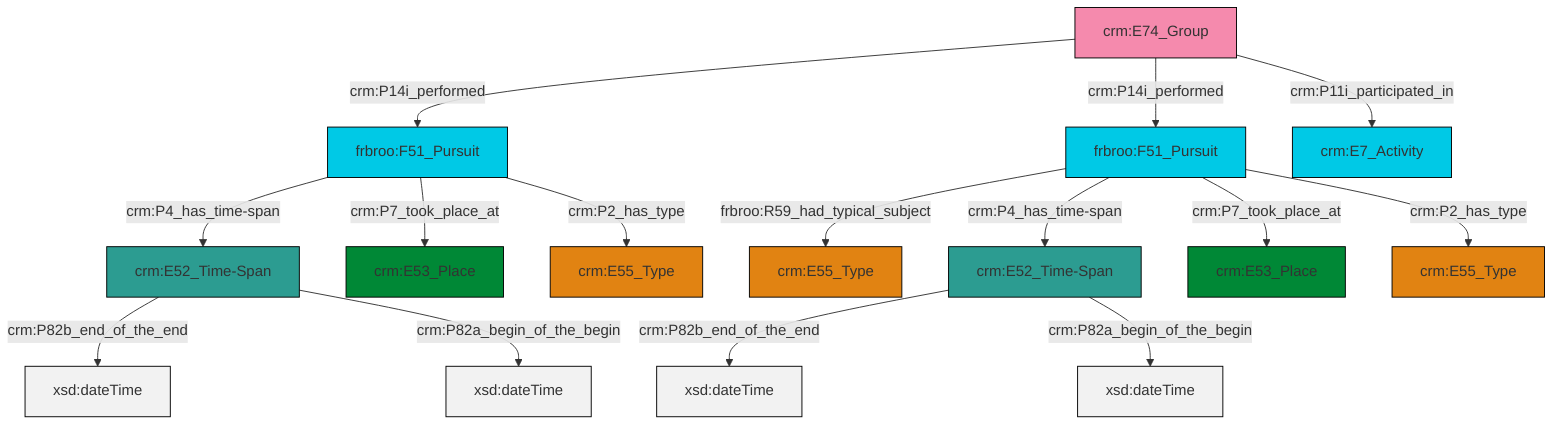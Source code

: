 graph TD
classDef Literal fill:#f2f2f2,stroke:#000000;
classDef CRM_Entity fill:#FFFFFF,stroke:#000000;
classDef Temporal_Entity fill:#00C9E6, stroke:#000000;
classDef Type fill:#E18312, stroke:#000000;
classDef Time-Span fill:#2C9C91, stroke:#000000;
classDef Appellation fill:#FFEB7F, stroke:#000000;
classDef Place fill:#008836, stroke:#000000;
classDef Persistent_Item fill:#B266B2, stroke:#000000;
classDef Conceptual_Object fill:#FFD700, stroke:#000000;
classDef Physical_Thing fill:#D2B48C, stroke:#000000;
classDef Actor fill:#f58aad, stroke:#000000;
classDef PC_Classes fill:#4ce600, stroke:#000000;
classDef Multi fill:#cccccc,stroke:#000000;

0["crm:E52_Time-Span"]:::Time-Span -->|crm:P82b_end_of_the_end| 1[xsd:dateTime]:::Literal
4["crm:E74_Group"]:::Actor -->|crm:P14i_performed| 5["frbroo:F51_Pursuit"]:::Temporal_Entity
7["crm:E52_Time-Span"]:::Time-Span -->|crm:P82b_end_of_the_end| 8[xsd:dateTime]:::Literal
11["frbroo:F51_Pursuit"]:::Temporal_Entity -->|frbroo:R59_had_typical_subject| 12["crm:E55_Type"]:::Type
5["frbroo:F51_Pursuit"]:::Temporal_Entity -->|crm:P4_has_time-span| 0["crm:E52_Time-Span"]:::Time-Span
11["frbroo:F51_Pursuit"]:::Temporal_Entity -->|crm:P4_has_time-span| 7["crm:E52_Time-Span"]:::Time-Span
4["crm:E74_Group"]:::Actor -->|crm:P14i_performed| 11["frbroo:F51_Pursuit"]:::Temporal_Entity
5["frbroo:F51_Pursuit"]:::Temporal_Entity -->|crm:P7_took_place_at| 15["crm:E53_Place"]:::Place
11["frbroo:F51_Pursuit"]:::Temporal_Entity -->|crm:P7_took_place_at| 17["crm:E53_Place"]:::Place
0["crm:E52_Time-Span"]:::Time-Span -->|crm:P82a_begin_of_the_begin| 21[xsd:dateTime]:::Literal
11["frbroo:F51_Pursuit"]:::Temporal_Entity -->|crm:P2_has_type| 9["crm:E55_Type"]:::Type
4["crm:E74_Group"]:::Actor -->|crm:P11i_participated_in| 2["crm:E7_Activity"]:::Temporal_Entity
5["frbroo:F51_Pursuit"]:::Temporal_Entity -->|crm:P2_has_type| 22["crm:E55_Type"]:::Type
7["crm:E52_Time-Span"]:::Time-Span -->|crm:P82a_begin_of_the_begin| 26[xsd:dateTime]:::Literal